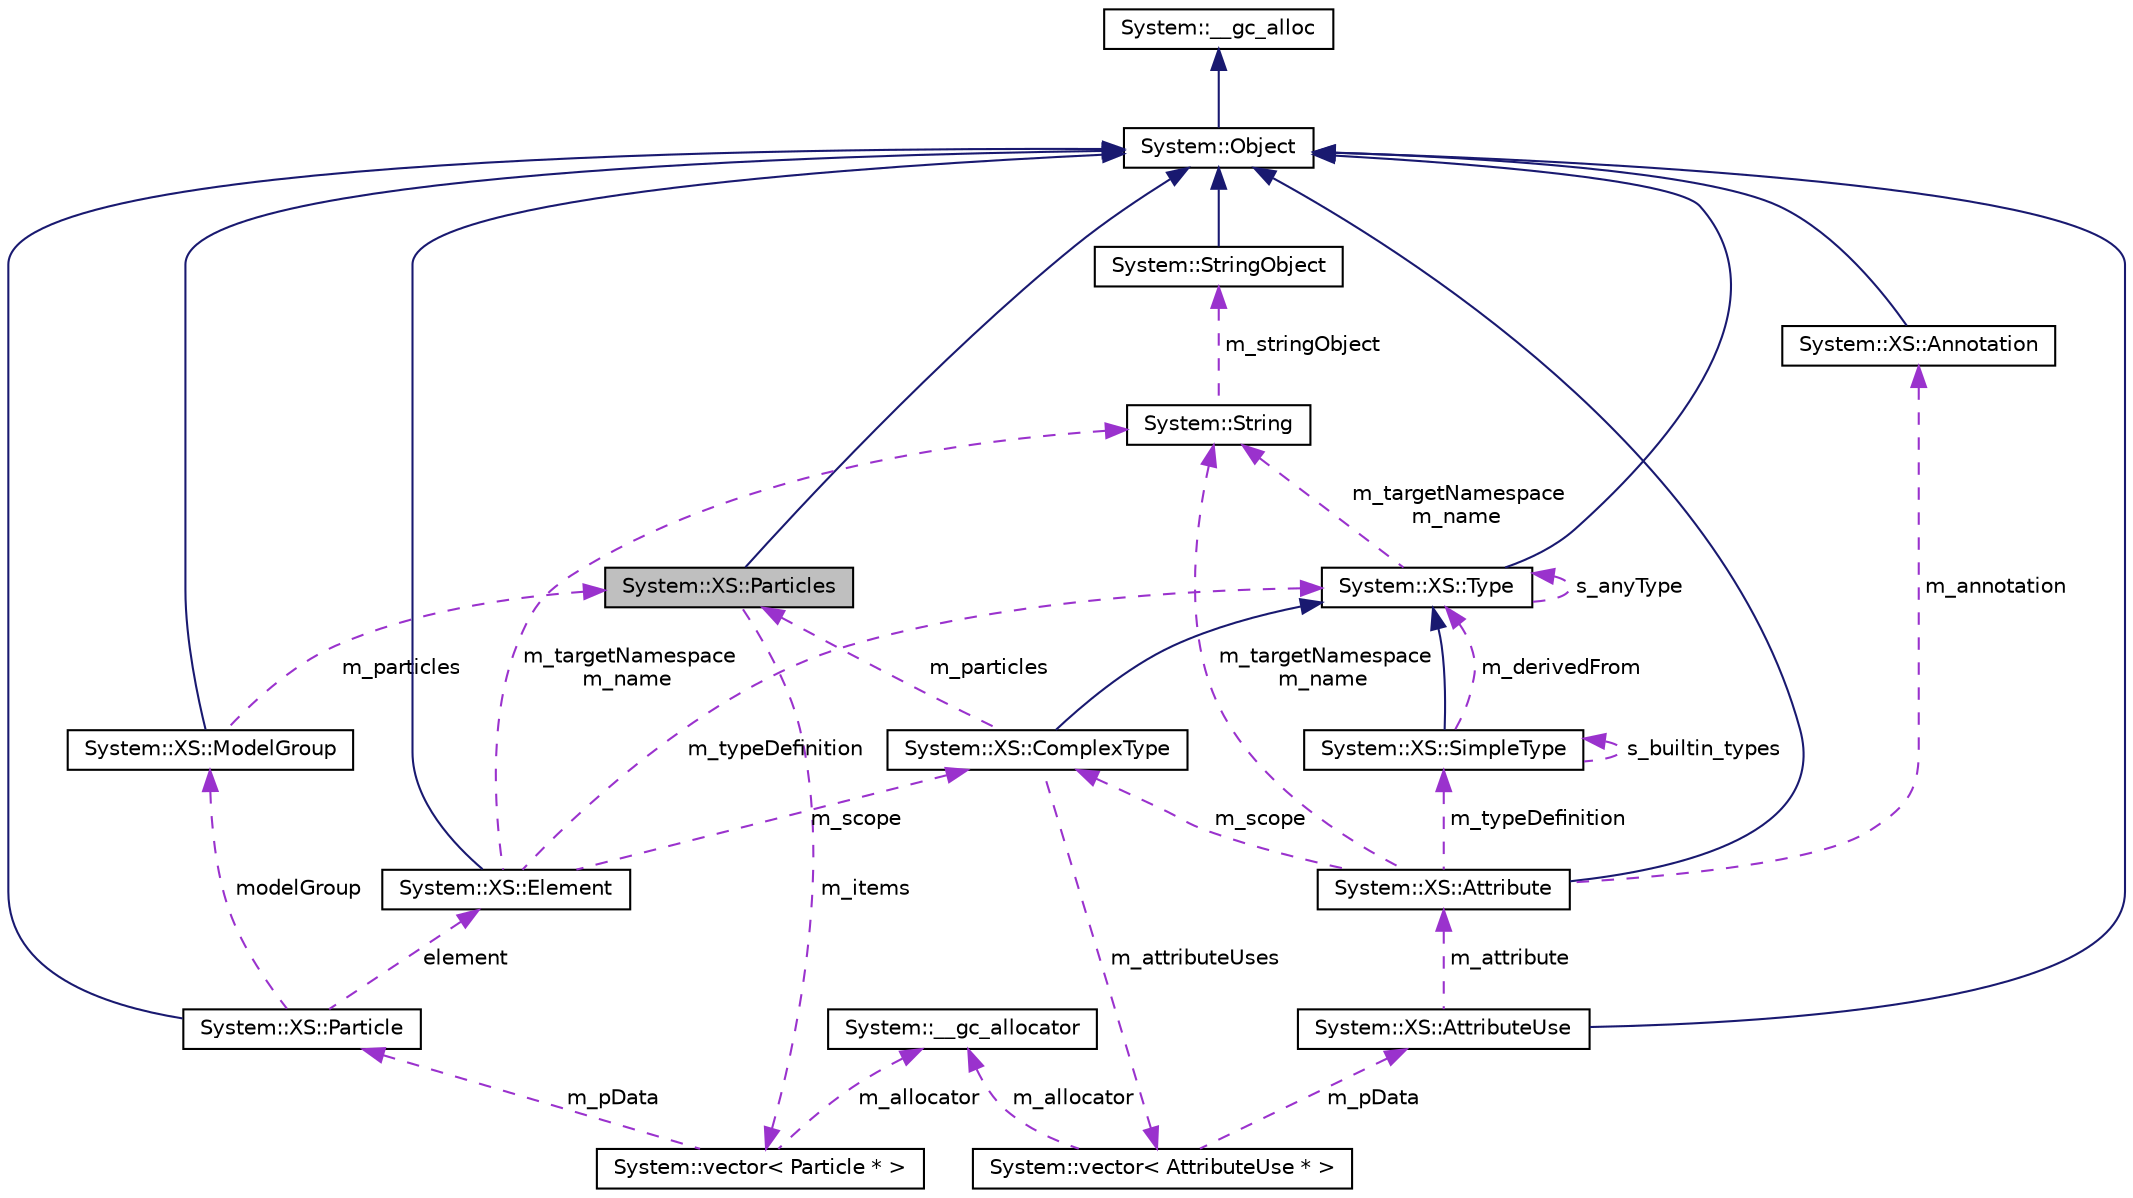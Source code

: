 digraph G
{
  edge [fontname="Helvetica",fontsize="10",labelfontname="Helvetica",labelfontsize="10"];
  node [fontname="Helvetica",fontsize="10",shape=record];
  Node1 [label="System::XS::Particles",height=0.2,width=0.4,color="black", fillcolor="grey75", style="filled" fontcolor="black"];
  Node2 -> Node1 [dir="back",color="midnightblue",fontsize="10",style="solid",fontname="Helvetica"];
  Node2 [label="System::Object",height=0.2,width=0.4,color="black", fillcolor="white", style="filled",URL="$class_system_1_1_object.html"];
  Node3 -> Node2 [dir="back",color="midnightblue",fontsize="10",style="solid",fontname="Helvetica"];
  Node3 [label="System::__gc_alloc",height=0.2,width=0.4,color="black", fillcolor="white", style="filled",URL="$class_system_1_1____gc__alloc.html"];
  Node4 -> Node1 [dir="back",color="darkorchid3",fontsize="10",style="dashed",label=" m_items" ,fontname="Helvetica"];
  Node4 [label="System::vector\< Particle * \>",height=0.2,width=0.4,color="black", fillcolor="white", style="filled",URL="$class_system_1_1vector.html"];
  Node5 -> Node4 [dir="back",color="darkorchid3",fontsize="10",style="dashed",label=" m_allocator" ,fontname="Helvetica"];
  Node5 [label="System::__gc_allocator",height=0.2,width=0.4,color="black", fillcolor="white", style="filled",URL="$class_system_1_1____gc__allocator.html"];
  Node6 -> Node4 [dir="back",color="darkorchid3",fontsize="10",style="dashed",label=" m_pData" ,fontname="Helvetica"];
  Node6 [label="System::XS::Particle",height=0.2,width=0.4,color="black", fillcolor="white", style="filled",URL="$class_system_1_1_x_s_1_1_particle.html"];
  Node2 -> Node6 [dir="back",color="midnightblue",fontsize="10",style="solid",fontname="Helvetica"];
  Node7 -> Node6 [dir="back",color="darkorchid3",fontsize="10",style="dashed",label=" element" ,fontname="Helvetica"];
  Node7 [label="System::XS::Element",height=0.2,width=0.4,color="black", fillcolor="white", style="filled",URL="$class_system_1_1_x_s_1_1_element.html"];
  Node2 -> Node7 [dir="back",color="midnightblue",fontsize="10",style="solid",fontname="Helvetica"];
  Node8 -> Node7 [dir="back",color="darkorchid3",fontsize="10",style="dashed",label=" m_typeDefinition" ,fontname="Helvetica"];
  Node8 [label="System::XS::Type",height=0.2,width=0.4,color="black", fillcolor="white", style="filled",URL="$class_system_1_1_x_s_1_1_type.html"];
  Node2 -> Node8 [dir="back",color="midnightblue",fontsize="10",style="solid",fontname="Helvetica"];
  Node8 -> Node8 [dir="back",color="darkorchid3",fontsize="10",style="dashed",label=" s_anyType" ,fontname="Helvetica"];
  Node9 -> Node8 [dir="back",color="darkorchid3",fontsize="10",style="dashed",label=" m_targetNamespace\nm_name" ,fontname="Helvetica"];
  Node9 [label="System::String",height=0.2,width=0.4,color="black", fillcolor="white", style="filled",URL="$class_system_1_1_string.html"];
  Node10 -> Node9 [dir="back",color="darkorchid3",fontsize="10",style="dashed",label=" m_stringObject" ,fontname="Helvetica"];
  Node10 [label="System::StringObject",height=0.2,width=0.4,color="black", fillcolor="white", style="filled",URL="$class_system_1_1_string_object.html"];
  Node2 -> Node10 [dir="back",color="midnightblue",fontsize="10",style="solid",fontname="Helvetica"];
  Node11 -> Node7 [dir="back",color="darkorchid3",fontsize="10",style="dashed",label=" m_scope" ,fontname="Helvetica"];
  Node11 [label="System::XS::ComplexType",height=0.2,width=0.4,color="black", fillcolor="white", style="filled",URL="$class_system_1_1_x_s_1_1_complex_type.html"];
  Node8 -> Node11 [dir="back",color="midnightblue",fontsize="10",style="solid",fontname="Helvetica"];
  Node12 -> Node11 [dir="back",color="darkorchid3",fontsize="10",style="dashed",label=" m_attributeUses" ,fontname="Helvetica"];
  Node12 [label="System::vector\< AttributeUse * \>",height=0.2,width=0.4,color="black", fillcolor="white", style="filled",URL="$class_system_1_1vector.html"];
  Node5 -> Node12 [dir="back",color="darkorchid3",fontsize="10",style="dashed",label=" m_allocator" ,fontname="Helvetica"];
  Node13 -> Node12 [dir="back",color="darkorchid3",fontsize="10",style="dashed",label=" m_pData" ,fontname="Helvetica"];
  Node13 [label="System::XS::AttributeUse",height=0.2,width=0.4,color="black", fillcolor="white", style="filled",URL="$class_system_1_1_x_s_1_1_attribute_use.html"];
  Node2 -> Node13 [dir="back",color="midnightblue",fontsize="10",style="solid",fontname="Helvetica"];
  Node14 -> Node13 [dir="back",color="darkorchid3",fontsize="10",style="dashed",label=" m_attribute" ,fontname="Helvetica"];
  Node14 [label="System::XS::Attribute",height=0.2,width=0.4,color="black", fillcolor="white", style="filled",URL="$class_system_1_1_x_s_1_1_attribute.html"];
  Node2 -> Node14 [dir="back",color="midnightblue",fontsize="10",style="solid",fontname="Helvetica"];
  Node15 -> Node14 [dir="back",color="darkorchid3",fontsize="10",style="dashed",label=" m_typeDefinition" ,fontname="Helvetica"];
  Node15 [label="System::XS::SimpleType",height=0.2,width=0.4,color="black", fillcolor="white", style="filled",URL="$class_system_1_1_x_s_1_1_simple_type.html"];
  Node8 -> Node15 [dir="back",color="midnightblue",fontsize="10",style="solid",fontname="Helvetica"];
  Node15 -> Node15 [dir="back",color="darkorchid3",fontsize="10",style="dashed",label=" s_builtin_types" ,fontname="Helvetica"];
  Node8 -> Node15 [dir="back",color="darkorchid3",fontsize="10",style="dashed",label=" m_derivedFrom" ,fontname="Helvetica"];
  Node11 -> Node14 [dir="back",color="darkorchid3",fontsize="10",style="dashed",label=" m_scope" ,fontname="Helvetica"];
  Node16 -> Node14 [dir="back",color="darkorchid3",fontsize="10",style="dashed",label=" m_annotation" ,fontname="Helvetica"];
  Node16 [label="System::XS::Annotation",height=0.2,width=0.4,color="black", fillcolor="white", style="filled",URL="$class_system_1_1_x_s_1_1_annotation.html"];
  Node2 -> Node16 [dir="back",color="midnightblue",fontsize="10",style="solid",fontname="Helvetica"];
  Node9 -> Node14 [dir="back",color="darkorchid3",fontsize="10",style="dashed",label=" m_targetNamespace\nm_name" ,fontname="Helvetica"];
  Node1 -> Node11 [dir="back",color="darkorchid3",fontsize="10",style="dashed",label=" m_particles" ,fontname="Helvetica"];
  Node9 -> Node7 [dir="back",color="darkorchid3",fontsize="10",style="dashed",label=" m_targetNamespace\nm_name" ,fontname="Helvetica"];
  Node17 -> Node6 [dir="back",color="darkorchid3",fontsize="10",style="dashed",label=" modelGroup" ,fontname="Helvetica"];
  Node17 [label="System::XS::ModelGroup",height=0.2,width=0.4,color="black", fillcolor="white", style="filled",URL="$class_system_1_1_x_s_1_1_model_group.html"];
  Node2 -> Node17 [dir="back",color="midnightblue",fontsize="10",style="solid",fontname="Helvetica"];
  Node1 -> Node17 [dir="back",color="darkorchid3",fontsize="10",style="dashed",label=" m_particles" ,fontname="Helvetica"];
}
